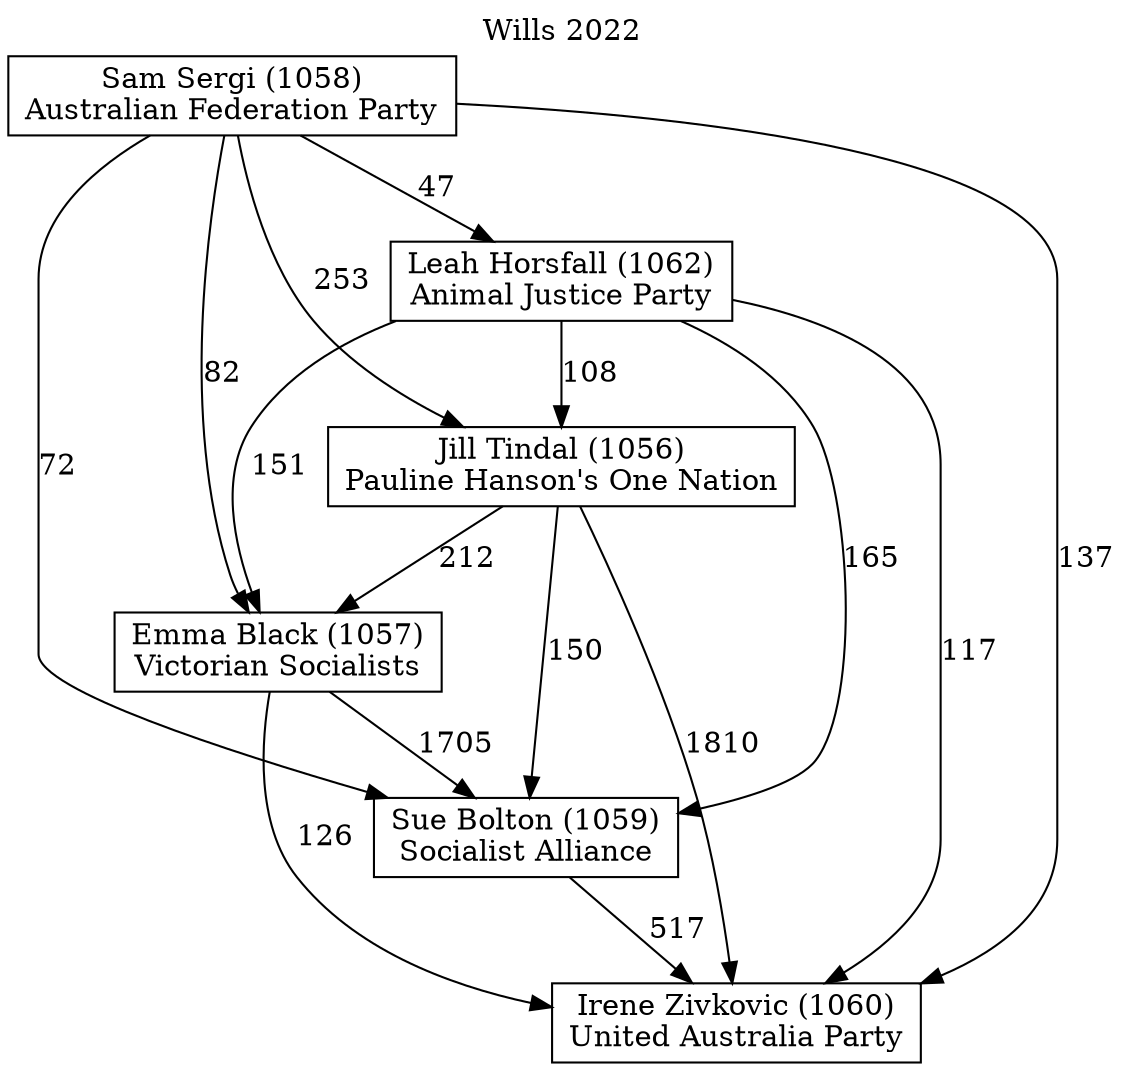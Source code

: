 // House preference flow
digraph "Irene Zivkovic (1060)_Wills_2022" {
	graph [label="Wills 2022" labelloc=t mclimit=10]
	node [shape=box]
	"Leah Horsfall (1062)" [label="Leah Horsfall (1062)
Animal Justice Party"]
	"Irene Zivkovic (1060)" [label="Irene Zivkovic (1060)
United Australia Party"]
	"Jill Tindal (1056)" [label="Jill Tindal (1056)
Pauline Hanson's One Nation"]
	"Emma Black (1057)" [label="Emma Black (1057)
Victorian Socialists"]
	"Sue Bolton (1059)" [label="Sue Bolton (1059)
Socialist Alliance"]
	"Sam Sergi (1058)" [label="Sam Sergi (1058)
Australian Federation Party"]
	"Sam Sergi (1058)" -> "Sue Bolton (1059)" [label=72]
	"Emma Black (1057)" -> "Sue Bolton (1059)" [label=1705]
	"Emma Black (1057)" -> "Irene Zivkovic (1060)" [label=126]
	"Leah Horsfall (1062)" -> "Jill Tindal (1056)" [label=108]
	"Sam Sergi (1058)" -> "Irene Zivkovic (1060)" [label=137]
	"Leah Horsfall (1062)" -> "Emma Black (1057)" [label=151]
	"Jill Tindal (1056)" -> "Sue Bolton (1059)" [label=150]
	"Sue Bolton (1059)" -> "Irene Zivkovic (1060)" [label=517]
	"Sam Sergi (1058)" -> "Emma Black (1057)" [label=82]
	"Leah Horsfall (1062)" -> "Irene Zivkovic (1060)" [label=117]
	"Leah Horsfall (1062)" -> "Sue Bolton (1059)" [label=165]
	"Jill Tindal (1056)" -> "Irene Zivkovic (1060)" [label=1810]
	"Jill Tindal (1056)" -> "Emma Black (1057)" [label=212]
	"Sam Sergi (1058)" -> "Jill Tindal (1056)" [label=253]
	"Sam Sergi (1058)" -> "Leah Horsfall (1062)" [label=47]
}
